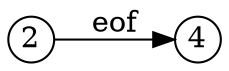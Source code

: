 digraph GSS {
    rankdir=LR
    node [shape=circle fixedsize=true width=0.3]
    2 -> 4 [label="eof"]
}
